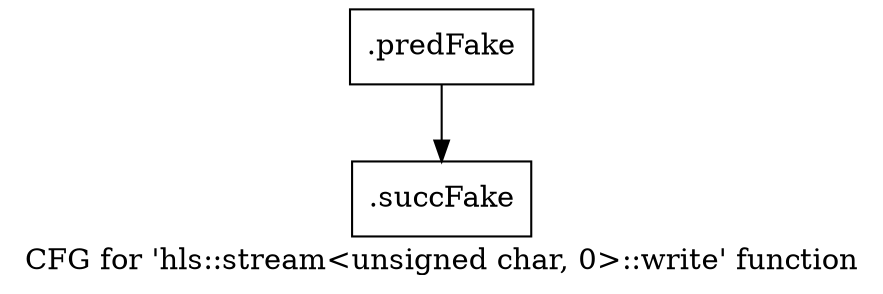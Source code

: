 digraph "CFG for 'hls::stream\<unsigned char, 0\>::write' function" {
	label="CFG for 'hls::stream\<unsigned char, 0\>::write' function";

	Node0x526b5d0 [shape=record,filename="",linenumber="",label="{.predFake}"];
	Node0x526b5d0 -> Node0x52c3260[ callList="" memoryops="" filename="/home/akhilkushe/Xilinx/Vitis_HLS/2021.2/include/hls_stream_thread_unsafe.h" execusionnum="5"];
	Node0x52c3260 [shape=record,filename="/home/akhilkushe/Xilinx/Vitis_HLS/2021.2/include/hls_stream_thread_unsafe.h",linenumber="378",label="{.succFake}"];
}
